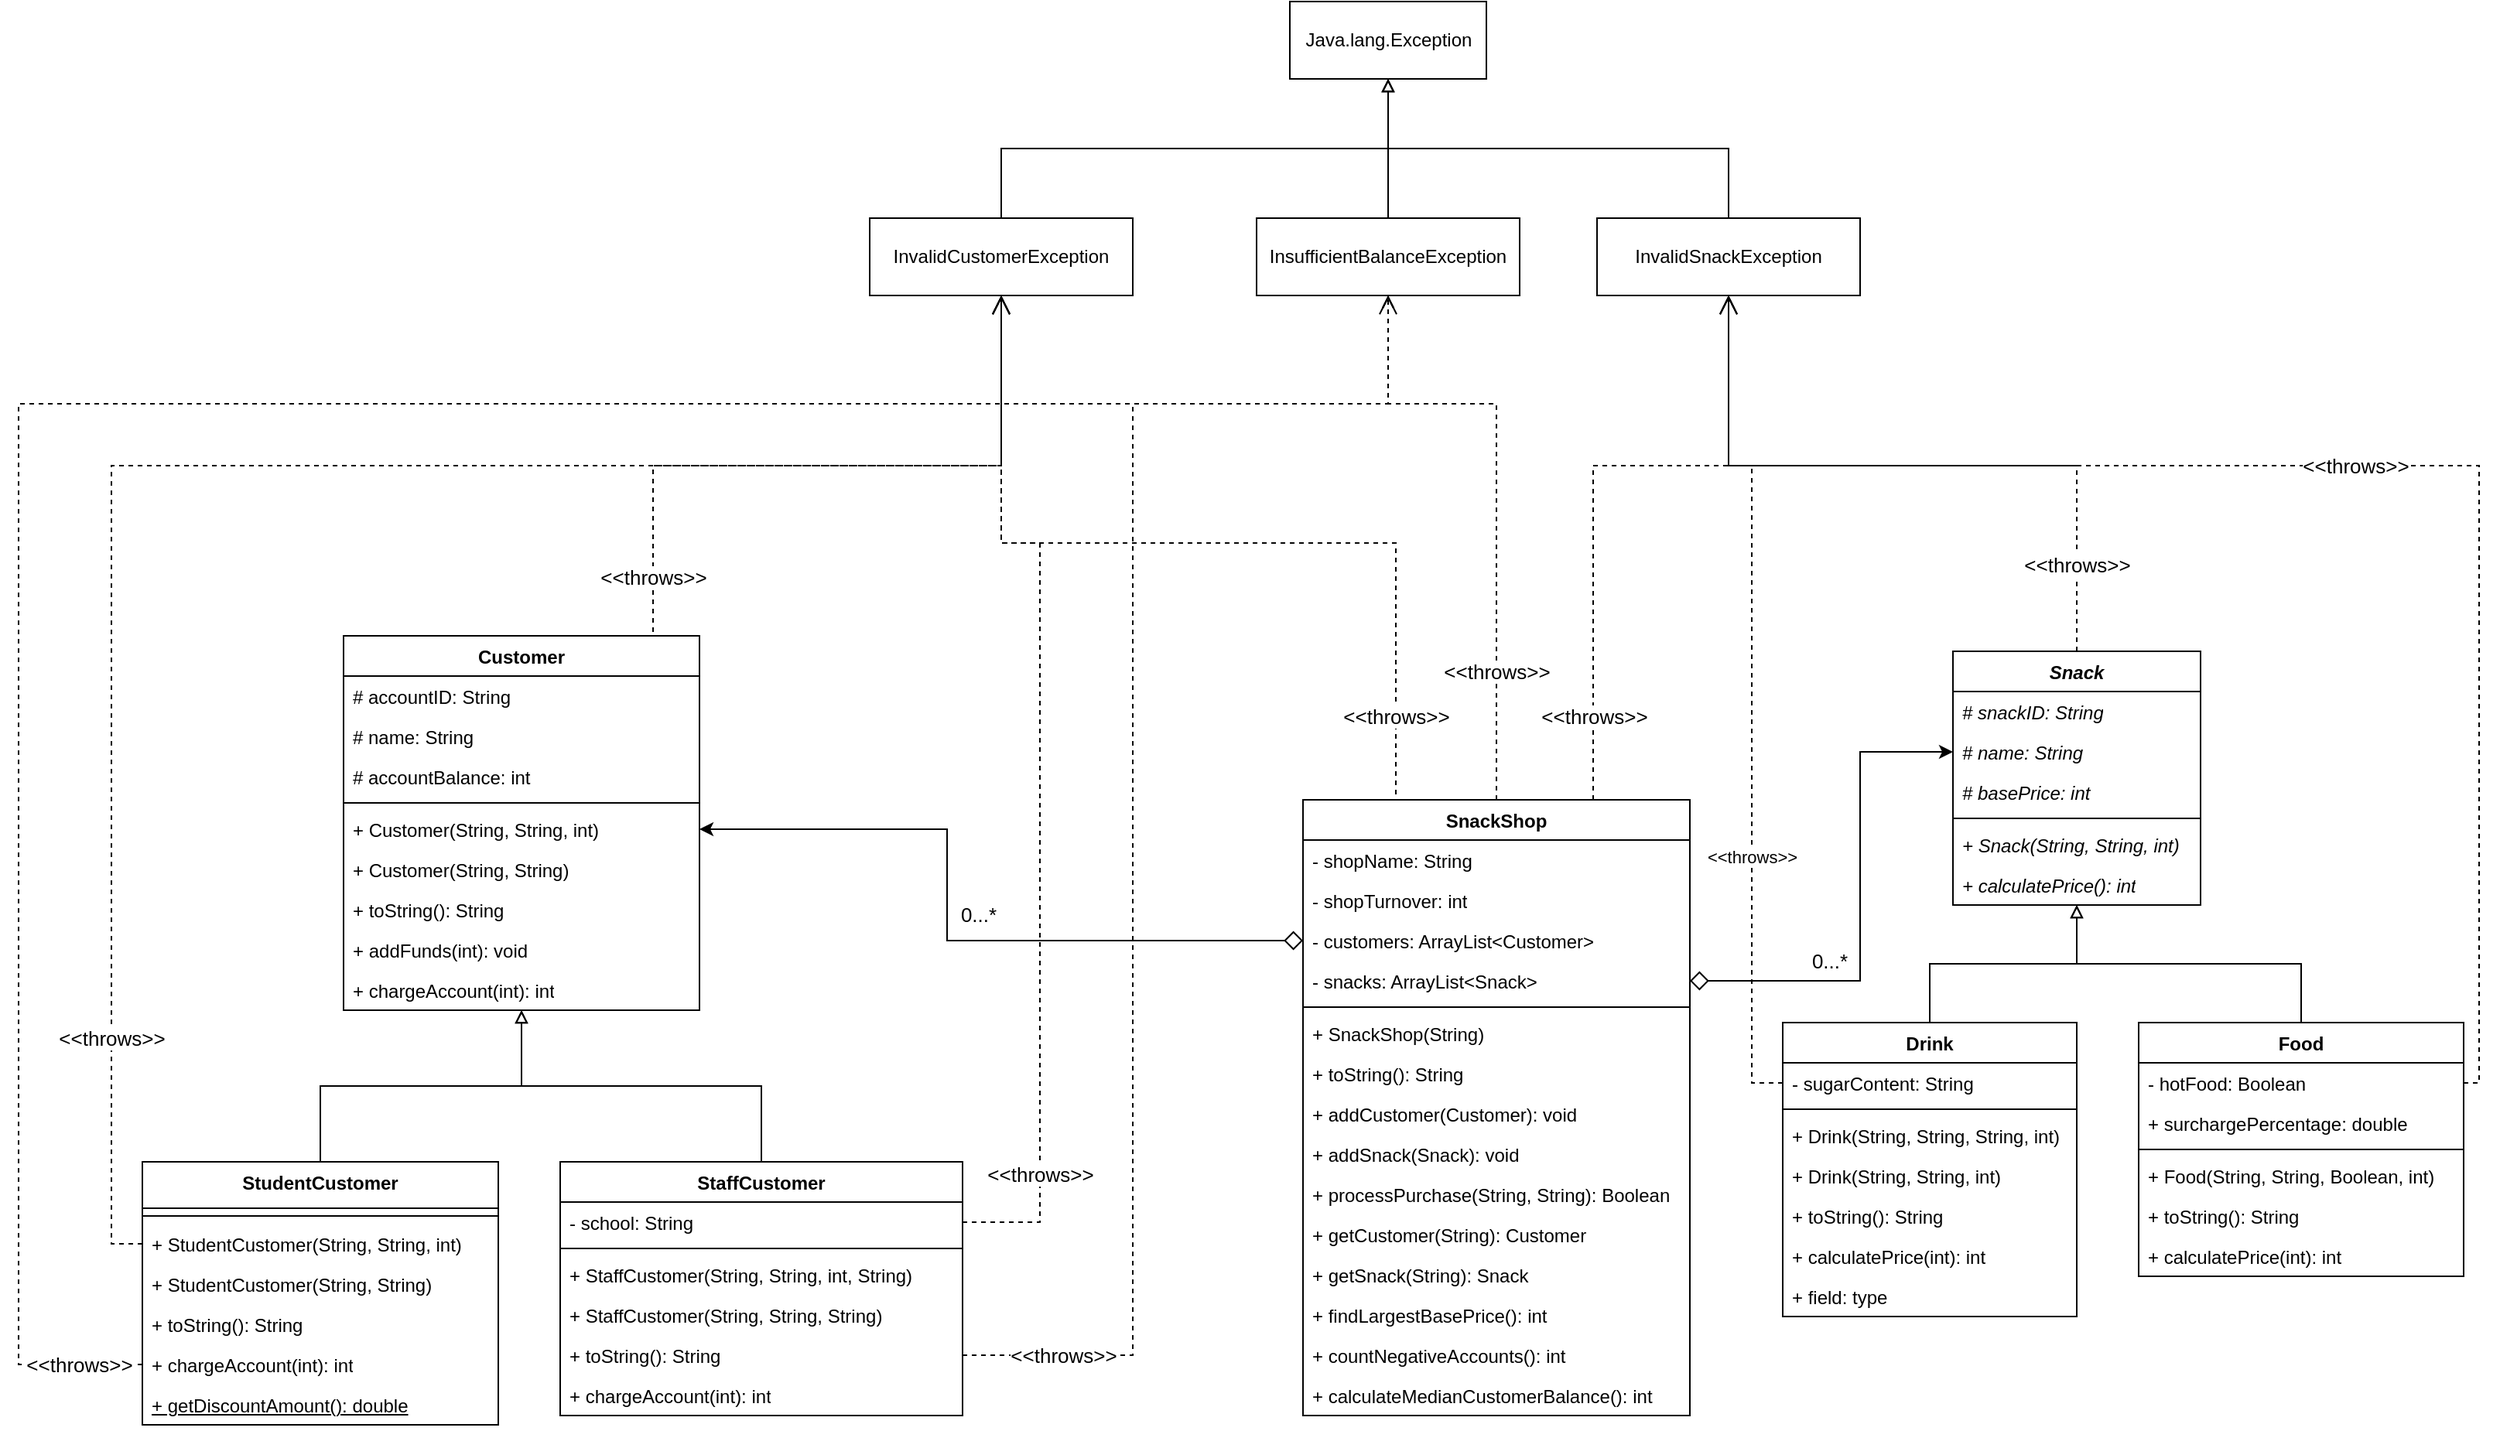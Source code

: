<mxfile version="24.3.1" type="device">
  <diagram name="Page-1" id="tFfbIJjMtwxDdrqEvl7l">
    <mxGraphModel dx="552" dy="1258" grid="1" gridSize="10" guides="1" tooltips="1" connect="1" arrows="1" fold="1" page="1" pageScale="1" pageWidth="827" pageHeight="1169" math="0" shadow="0">
      <root>
        <mxCell id="0" />
        <mxCell id="1" parent="0" />
        <mxCell id="hrOBMZw275Sl7oIyN0qI-202" value="&lt;font style=&quot;font-size: 13px;&quot;&gt;&amp;lt;&amp;lt;throws&amp;gt;&amp;gt;&lt;/font&gt;" style="edgeStyle=orthogonalEdgeStyle;rounded=0;orthogonalLoop=1;jettySize=auto;html=1;exitX=0.25;exitY=0;exitDx=0;exitDy=0;entryX=0.5;entryY=1;entryDx=0;entryDy=0;endArrow=open;endFill=0;endSize=10;dashed=1;" parent="1" source="hrOBMZw275Sl7oIyN0qI-113" target="hrOBMZw275Sl7oIyN0qI-184" edge="1">
          <mxGeometry x="-0.805" relative="1" as="geometry">
            <Array as="points">
              <mxPoint x="2590" y="656" />
              <mxPoint x="2590" y="490" />
              <mxPoint x="2335" y="490" />
            </Array>
            <mxPoint as="offset" />
          </mxGeometry>
        </mxCell>
        <mxCell id="hrOBMZw275Sl7oIyN0qI-210" value="&lt;font style=&quot;font-size: 13px;&quot;&gt;&amp;lt;&amp;lt;throws&amp;gt;&amp;gt;&lt;/font&gt;" style="edgeStyle=orthogonalEdgeStyle;rounded=0;orthogonalLoop=1;jettySize=auto;html=1;exitX=0.5;exitY=0;exitDx=0;exitDy=0;entryX=0.5;entryY=1;entryDx=0;entryDy=0;endArrow=open;endFill=0;dashed=1;" parent="1" source="hrOBMZw275Sl7oIyN0qI-113" target="hrOBMZw275Sl7oIyN0qI-186" edge="1">
          <mxGeometry x="-0.578" relative="1" as="geometry">
            <Array as="points">
              <mxPoint x="2655" y="400" />
              <mxPoint x="2585" y="400" />
            </Array>
            <mxPoint as="offset" />
          </mxGeometry>
        </mxCell>
        <mxCell id="hrOBMZw275Sl7oIyN0qI-211" value="&lt;font style=&quot;font-size: 13px;&quot;&gt;&amp;lt;&amp;lt;throws&amp;gt;&amp;gt;&lt;/font&gt;" style="edgeStyle=orthogonalEdgeStyle;rounded=0;orthogonalLoop=1;jettySize=auto;html=1;exitX=0.75;exitY=0;exitDx=0;exitDy=0;entryX=0.5;entryY=1;entryDx=0;entryDy=0;dashed=1;endArrow=open;endFill=0;" parent="1" source="hrOBMZw275Sl7oIyN0qI-113" target="hrOBMZw275Sl7oIyN0qI-188" edge="1">
          <mxGeometry x="-0.736" relative="1" as="geometry">
            <Array as="points">
              <mxPoint x="2717" y="440" />
              <mxPoint x="2805" y="440" />
            </Array>
            <mxPoint as="offset" />
          </mxGeometry>
        </mxCell>
        <mxCell id="hrOBMZw275Sl7oIyN0qI-113" value="SnackShop" style="swimlane;fontStyle=1;align=center;verticalAlign=top;childLayout=stackLayout;horizontal=1;startSize=26;horizontalStack=0;resizeParent=1;resizeParentMax=0;resizeLast=0;collapsible=1;marginBottom=0;whiteSpace=wrap;html=1;" parent="1" vertex="1">
          <mxGeometry x="2530" y="656" width="250" height="398" as="geometry" />
        </mxCell>
        <mxCell id="hrOBMZw275Sl7oIyN0qI-114" value="- shopName: String" style="text;strokeColor=none;fillColor=none;align=left;verticalAlign=top;spacingLeft=4;spacingRight=4;overflow=hidden;rotatable=0;points=[[0,0.5],[1,0.5]];portConstraint=eastwest;whiteSpace=wrap;html=1;" parent="hrOBMZw275Sl7oIyN0qI-113" vertex="1">
          <mxGeometry y="26" width="250" height="26" as="geometry" />
        </mxCell>
        <mxCell id="hrOBMZw275Sl7oIyN0qI-115" value="- shopTurnover: int" style="text;strokeColor=none;fillColor=none;align=left;verticalAlign=top;spacingLeft=4;spacingRight=4;overflow=hidden;rotatable=0;points=[[0,0.5],[1,0.5]];portConstraint=eastwest;whiteSpace=wrap;html=1;" parent="hrOBMZw275Sl7oIyN0qI-113" vertex="1">
          <mxGeometry y="52" width="250" height="26" as="geometry" />
        </mxCell>
        <mxCell id="hrOBMZw275Sl7oIyN0qI-116" value="- customers: ArrayList&amp;lt;Customer&amp;gt;" style="text;strokeColor=none;fillColor=none;align=left;verticalAlign=top;spacingLeft=4;spacingRight=4;overflow=hidden;rotatable=0;points=[[0,0.5],[1,0.5]];portConstraint=eastwest;whiteSpace=wrap;html=1;" parent="hrOBMZw275Sl7oIyN0qI-113" vertex="1">
          <mxGeometry y="78" width="250" height="26" as="geometry" />
        </mxCell>
        <mxCell id="hrOBMZw275Sl7oIyN0qI-117" value="- snacks: ArrayList&amp;lt;Snack&amp;gt;" style="text;strokeColor=none;fillColor=none;align=left;verticalAlign=top;spacingLeft=4;spacingRight=4;overflow=hidden;rotatable=0;points=[[0,0.5],[1,0.5]];portConstraint=eastwest;whiteSpace=wrap;html=1;" parent="hrOBMZw275Sl7oIyN0qI-113" vertex="1">
          <mxGeometry y="104" width="250" height="26" as="geometry" />
        </mxCell>
        <mxCell id="hrOBMZw275Sl7oIyN0qI-118" value="" style="line;strokeWidth=1;fillColor=none;align=left;verticalAlign=middle;spacingTop=-1;spacingLeft=3;spacingRight=3;rotatable=0;labelPosition=right;points=[];portConstraint=eastwest;strokeColor=inherit;" parent="hrOBMZw275Sl7oIyN0qI-113" vertex="1">
          <mxGeometry y="130" width="250" height="8" as="geometry" />
        </mxCell>
        <mxCell id="hrOBMZw275Sl7oIyN0qI-119" value="+ SnackShop(String)" style="text;strokeColor=none;fillColor=none;align=left;verticalAlign=top;spacingLeft=4;spacingRight=4;overflow=hidden;rotatable=0;points=[[0,0.5],[1,0.5]];portConstraint=eastwest;whiteSpace=wrap;html=1;" parent="hrOBMZw275Sl7oIyN0qI-113" vertex="1">
          <mxGeometry y="138" width="250" height="26" as="geometry" />
        </mxCell>
        <mxCell id="hrOBMZw275Sl7oIyN0qI-120" value="+ toString(): String" style="text;strokeColor=none;fillColor=none;align=left;verticalAlign=top;spacingLeft=4;spacingRight=4;overflow=hidden;rotatable=0;points=[[0,0.5],[1,0.5]];portConstraint=eastwest;whiteSpace=wrap;html=1;" parent="hrOBMZw275Sl7oIyN0qI-113" vertex="1">
          <mxGeometry y="164" width="250" height="26" as="geometry" />
        </mxCell>
        <mxCell id="hrOBMZw275Sl7oIyN0qI-121" value="+ addCustomer(Customer): void" style="text;strokeColor=none;fillColor=none;align=left;verticalAlign=top;spacingLeft=4;spacingRight=4;overflow=hidden;rotatable=0;points=[[0,0.5],[1,0.5]];portConstraint=eastwest;whiteSpace=wrap;html=1;" parent="hrOBMZw275Sl7oIyN0qI-113" vertex="1">
          <mxGeometry y="190" width="250" height="26" as="geometry" />
        </mxCell>
        <mxCell id="hrOBMZw275Sl7oIyN0qI-122" value="+ addSnack(Snack): void" style="text;strokeColor=none;fillColor=none;align=left;verticalAlign=top;spacingLeft=4;spacingRight=4;overflow=hidden;rotatable=0;points=[[0,0.5],[1,0.5]];portConstraint=eastwest;whiteSpace=wrap;html=1;" parent="hrOBMZw275Sl7oIyN0qI-113" vertex="1">
          <mxGeometry y="216" width="250" height="26" as="geometry" />
        </mxCell>
        <mxCell id="hrOBMZw275Sl7oIyN0qI-123" value="+ processPurchase(String, String): Boolean" style="text;strokeColor=none;fillColor=none;align=left;verticalAlign=top;spacingLeft=4;spacingRight=4;overflow=hidden;rotatable=0;points=[[0,0.5],[1,0.5]];portConstraint=eastwest;whiteSpace=wrap;html=1;" parent="hrOBMZw275Sl7oIyN0qI-113" vertex="1">
          <mxGeometry y="242" width="250" height="26" as="geometry" />
        </mxCell>
        <mxCell id="hrOBMZw275Sl7oIyN0qI-124" value="+ getCustomer(String): Customer" style="text;strokeColor=none;fillColor=none;align=left;verticalAlign=top;spacingLeft=4;spacingRight=4;overflow=hidden;rotatable=0;points=[[0,0.5],[1,0.5]];portConstraint=eastwest;whiteSpace=wrap;html=1;" parent="hrOBMZw275Sl7oIyN0qI-113" vertex="1">
          <mxGeometry y="268" width="250" height="26" as="geometry" />
        </mxCell>
        <mxCell id="hrOBMZw275Sl7oIyN0qI-125" value="+ getSnack(String): Snack" style="text;strokeColor=none;fillColor=none;align=left;verticalAlign=top;spacingLeft=4;spacingRight=4;overflow=hidden;rotatable=0;points=[[0,0.5],[1,0.5]];portConstraint=eastwest;whiteSpace=wrap;html=1;" parent="hrOBMZw275Sl7oIyN0qI-113" vertex="1">
          <mxGeometry y="294" width="250" height="26" as="geometry" />
        </mxCell>
        <mxCell id="hrOBMZw275Sl7oIyN0qI-126" value="+ findLargestBasePrice(): int" style="text;strokeColor=none;fillColor=none;align=left;verticalAlign=top;spacingLeft=4;spacingRight=4;overflow=hidden;rotatable=0;points=[[0,0.5],[1,0.5]];portConstraint=eastwest;whiteSpace=wrap;html=1;" parent="hrOBMZw275Sl7oIyN0qI-113" vertex="1">
          <mxGeometry y="320" width="250" height="26" as="geometry" />
        </mxCell>
        <mxCell id="hrOBMZw275Sl7oIyN0qI-127" value="+ countNegativeAccounts(): int" style="text;strokeColor=none;fillColor=none;align=left;verticalAlign=top;spacingLeft=4;spacingRight=4;overflow=hidden;rotatable=0;points=[[0,0.5],[1,0.5]];portConstraint=eastwest;whiteSpace=wrap;html=1;" parent="hrOBMZw275Sl7oIyN0qI-113" vertex="1">
          <mxGeometry y="346" width="250" height="26" as="geometry" />
        </mxCell>
        <mxCell id="hrOBMZw275Sl7oIyN0qI-128" value="+&amp;nbsp;calculateMedianCustomerBalance(): int" style="text;strokeColor=none;fillColor=none;align=left;verticalAlign=top;spacingLeft=4;spacingRight=4;overflow=hidden;rotatable=0;points=[[0,0.5],[1,0.5]];portConstraint=eastwest;whiteSpace=wrap;html=1;" parent="hrOBMZw275Sl7oIyN0qI-113" vertex="1">
          <mxGeometry y="372" width="250" height="26" as="geometry" />
        </mxCell>
        <mxCell id="hrOBMZw275Sl7oIyN0qI-129" style="edgeStyle=orthogonalEdgeStyle;rounded=0;orthogonalLoop=1;jettySize=auto;html=1;exitX=0.5;exitY=0;exitDx=0;exitDy=0;endArrow=block;endFill=0;" parent="1" source="hrOBMZw275Sl7oIyN0qI-131" target="hrOBMZw275Sl7oIyN0qI-172" edge="1">
          <mxGeometry relative="1" as="geometry" />
        </mxCell>
        <mxCell id="hrOBMZw275Sl7oIyN0qI-131" value="StudentCustomer" style="swimlane;fontStyle=1;align=center;verticalAlign=top;childLayout=stackLayout;horizontal=1;startSize=30;horizontalStack=0;resizeParent=1;resizeParentMax=0;resizeLast=0;collapsible=1;marginBottom=0;whiteSpace=wrap;html=1;" parent="1" vertex="1">
          <mxGeometry x="1780" y="890" width="230" height="170" as="geometry" />
        </mxCell>
        <mxCell id="hrOBMZw275Sl7oIyN0qI-132" value="" style="line;strokeWidth=1;fillColor=none;align=left;verticalAlign=middle;spacingTop=-1;spacingLeft=3;spacingRight=3;rotatable=0;labelPosition=right;points=[];portConstraint=eastwest;strokeColor=inherit;" parent="hrOBMZw275Sl7oIyN0qI-131" vertex="1">
          <mxGeometry y="30" width="230" height="10" as="geometry" />
        </mxCell>
        <mxCell id="hrOBMZw275Sl7oIyN0qI-133" value="+ StudentCustomer(String, String, int)" style="text;strokeColor=none;fillColor=none;align=left;verticalAlign=top;spacingLeft=4;spacingRight=4;overflow=hidden;rotatable=0;points=[[0,0.5],[1,0.5]];portConstraint=eastwest;whiteSpace=wrap;html=1;" parent="hrOBMZw275Sl7oIyN0qI-131" vertex="1">
          <mxGeometry y="40" width="230" height="26" as="geometry" />
        </mxCell>
        <mxCell id="hrOBMZw275Sl7oIyN0qI-134" value="+ StudentCustomer(String, String)" style="text;strokeColor=none;fillColor=none;align=left;verticalAlign=top;spacingLeft=4;spacingRight=4;overflow=hidden;rotatable=0;points=[[0,0.5],[1,0.5]];portConstraint=eastwest;whiteSpace=wrap;html=1;" parent="hrOBMZw275Sl7oIyN0qI-131" vertex="1">
          <mxGeometry y="66" width="230" height="26" as="geometry" />
        </mxCell>
        <mxCell id="hrOBMZw275Sl7oIyN0qI-135" value="+ toString(): String" style="text;strokeColor=none;fillColor=none;align=left;verticalAlign=top;spacingLeft=4;spacingRight=4;overflow=hidden;rotatable=0;points=[[0,0.5],[1,0.5]];portConstraint=eastwest;whiteSpace=wrap;html=1;" parent="hrOBMZw275Sl7oIyN0qI-131" vertex="1">
          <mxGeometry y="92" width="230" height="26" as="geometry" />
        </mxCell>
        <mxCell id="hrOBMZw275Sl7oIyN0qI-136" value="+ chargeAccount(int): int" style="text;strokeColor=none;fillColor=none;align=left;verticalAlign=top;spacingLeft=4;spacingRight=4;overflow=hidden;rotatable=0;points=[[0,0.5],[1,0.5]];portConstraint=eastwest;whiteSpace=wrap;html=1;" parent="hrOBMZw275Sl7oIyN0qI-131" vertex="1">
          <mxGeometry y="118" width="230" height="26" as="geometry" />
        </mxCell>
        <mxCell id="hrOBMZw275Sl7oIyN0qI-137" value="&lt;u&gt;+ getDiscountAmount(): double&lt;/u&gt;" style="text;strokeColor=none;fillColor=none;align=left;verticalAlign=top;spacingLeft=4;spacingRight=4;overflow=hidden;rotatable=0;points=[[0,0.5],[1,0.5]];portConstraint=eastwest;whiteSpace=wrap;html=1;" parent="hrOBMZw275Sl7oIyN0qI-131" vertex="1">
          <mxGeometry y="144" width="230" height="26" as="geometry" />
        </mxCell>
        <mxCell id="hrOBMZw275Sl7oIyN0qI-138" style="edgeStyle=orthogonalEdgeStyle;rounded=0;orthogonalLoop=1;jettySize=auto;html=1;exitX=0.5;exitY=0;exitDx=0;exitDy=0;endArrow=block;endFill=0;startSize=6;" parent="1" source="hrOBMZw275Sl7oIyN0qI-140" target="hrOBMZw275Sl7oIyN0qI-172" edge="1">
          <mxGeometry relative="1" as="geometry" />
        </mxCell>
        <mxCell id="hrOBMZw275Sl7oIyN0qI-140" value="StaffCustomer" style="swimlane;fontStyle=1;align=center;verticalAlign=top;childLayout=stackLayout;horizontal=1;startSize=26;horizontalStack=0;resizeParent=1;resizeParentMax=0;resizeLast=0;collapsible=1;marginBottom=0;whiteSpace=wrap;html=1;" parent="1" vertex="1">
          <mxGeometry x="2050" y="890" width="260" height="164" as="geometry" />
        </mxCell>
        <mxCell id="hrOBMZw275Sl7oIyN0qI-141" value="- school: String" style="text;strokeColor=none;fillColor=none;align=left;verticalAlign=top;spacingLeft=4;spacingRight=4;overflow=hidden;rotatable=0;points=[[0,0.5],[1,0.5]];portConstraint=eastwest;whiteSpace=wrap;html=1;" parent="hrOBMZw275Sl7oIyN0qI-140" vertex="1">
          <mxGeometry y="26" width="260" height="26" as="geometry" />
        </mxCell>
        <mxCell id="hrOBMZw275Sl7oIyN0qI-142" value="" style="line;strokeWidth=1;fillColor=none;align=left;verticalAlign=middle;spacingTop=-1;spacingLeft=3;spacingRight=3;rotatable=0;labelPosition=right;points=[];portConstraint=eastwest;strokeColor=inherit;" parent="hrOBMZw275Sl7oIyN0qI-140" vertex="1">
          <mxGeometry y="52" width="260" height="8" as="geometry" />
        </mxCell>
        <mxCell id="hrOBMZw275Sl7oIyN0qI-143" value="+ StaffCustomer(String, String, int, String)" style="text;strokeColor=none;fillColor=none;align=left;verticalAlign=top;spacingLeft=4;spacingRight=4;overflow=hidden;rotatable=0;points=[[0,0.5],[1,0.5]];portConstraint=eastwest;whiteSpace=wrap;html=1;" parent="hrOBMZw275Sl7oIyN0qI-140" vertex="1">
          <mxGeometry y="60" width="260" height="26" as="geometry" />
        </mxCell>
        <mxCell id="hrOBMZw275Sl7oIyN0qI-144" value="+ StaffCustomer(String, String, String)" style="text;strokeColor=none;fillColor=none;align=left;verticalAlign=top;spacingLeft=4;spacingRight=4;overflow=hidden;rotatable=0;points=[[0,0.5],[1,0.5]];portConstraint=eastwest;whiteSpace=wrap;html=1;" parent="hrOBMZw275Sl7oIyN0qI-140" vertex="1">
          <mxGeometry y="86" width="260" height="26" as="geometry" />
        </mxCell>
        <mxCell id="hrOBMZw275Sl7oIyN0qI-145" value="+ toString(): String" style="text;strokeColor=none;fillColor=none;align=left;verticalAlign=top;spacingLeft=4;spacingRight=4;overflow=hidden;rotatable=0;points=[[0,0.5],[1,0.5]];portConstraint=eastwest;whiteSpace=wrap;html=1;" parent="hrOBMZw275Sl7oIyN0qI-140" vertex="1">
          <mxGeometry y="112" width="260" height="26" as="geometry" />
        </mxCell>
        <mxCell id="hrOBMZw275Sl7oIyN0qI-146" value="+ chargeAccount(int): int" style="text;strokeColor=none;fillColor=none;align=left;verticalAlign=top;spacingLeft=4;spacingRight=4;overflow=hidden;rotatable=0;points=[[0,0.5],[1,0.5]];portConstraint=eastwest;whiteSpace=wrap;html=1;" parent="hrOBMZw275Sl7oIyN0qI-140" vertex="1">
          <mxGeometry y="138" width="260" height="26" as="geometry" />
        </mxCell>
        <mxCell id="hrOBMZw275Sl7oIyN0qI-147" style="edgeStyle=orthogonalEdgeStyle;rounded=0;orthogonalLoop=1;jettySize=auto;html=1;exitX=0.5;exitY=0;exitDx=0;exitDy=0;endArrow=block;endFill=0;" parent="1" source="hrOBMZw275Sl7oIyN0qI-148" target="hrOBMZw275Sl7oIyN0qI-155" edge="1">
          <mxGeometry relative="1" as="geometry" />
        </mxCell>
        <mxCell id="hrOBMZw275Sl7oIyN0qI-148" value="Food" style="swimlane;fontStyle=1;align=center;verticalAlign=top;childLayout=stackLayout;horizontal=1;startSize=26;horizontalStack=0;resizeParent=1;resizeParentMax=0;resizeLast=0;collapsible=1;marginBottom=0;whiteSpace=wrap;html=1;" parent="1" vertex="1">
          <mxGeometry x="3070" y="800" width="210" height="164" as="geometry" />
        </mxCell>
        <mxCell id="hrOBMZw275Sl7oIyN0qI-149" value="- hotFood: Boolean" style="text;strokeColor=none;fillColor=none;align=left;verticalAlign=top;spacingLeft=4;spacingRight=4;overflow=hidden;rotatable=0;points=[[0,0.5],[1,0.5]];portConstraint=eastwest;whiteSpace=wrap;html=1;" parent="hrOBMZw275Sl7oIyN0qI-148" vertex="1">
          <mxGeometry y="26" width="210" height="26" as="geometry" />
        </mxCell>
        <mxCell id="hrOBMZw275Sl7oIyN0qI-150" value="+ surchargePercentage: double" style="text;strokeColor=none;fillColor=none;align=left;verticalAlign=top;spacingLeft=4;spacingRight=4;overflow=hidden;rotatable=0;points=[[0,0.5],[1,0.5]];portConstraint=eastwest;whiteSpace=wrap;html=1;" parent="hrOBMZw275Sl7oIyN0qI-148" vertex="1">
          <mxGeometry y="52" width="210" height="26" as="geometry" />
        </mxCell>
        <mxCell id="hrOBMZw275Sl7oIyN0qI-151" value="" style="line;strokeWidth=1;fillColor=none;align=left;verticalAlign=middle;spacingTop=-1;spacingLeft=3;spacingRight=3;rotatable=0;labelPosition=right;points=[];portConstraint=eastwest;strokeColor=inherit;" parent="hrOBMZw275Sl7oIyN0qI-148" vertex="1">
          <mxGeometry y="78" width="210" height="8" as="geometry" />
        </mxCell>
        <mxCell id="hrOBMZw275Sl7oIyN0qI-152" value="+ Food(String, String, Boolean, int)" style="text;strokeColor=none;fillColor=none;align=left;verticalAlign=top;spacingLeft=4;spacingRight=4;overflow=hidden;rotatable=0;points=[[0,0.5],[1,0.5]];portConstraint=eastwest;whiteSpace=wrap;html=1;" parent="hrOBMZw275Sl7oIyN0qI-148" vertex="1">
          <mxGeometry y="86" width="210" height="26" as="geometry" />
        </mxCell>
        <mxCell id="hrOBMZw275Sl7oIyN0qI-153" value="+ toString(): String" style="text;strokeColor=none;fillColor=none;align=left;verticalAlign=top;spacingLeft=4;spacingRight=4;overflow=hidden;rotatable=0;points=[[0,0.5],[1,0.5]];portConstraint=eastwest;whiteSpace=wrap;html=1;" parent="hrOBMZw275Sl7oIyN0qI-148" vertex="1">
          <mxGeometry y="112" width="210" height="26" as="geometry" />
        </mxCell>
        <mxCell id="hrOBMZw275Sl7oIyN0qI-154" value="+ calculatePrice(int): int" style="text;strokeColor=none;fillColor=none;align=left;verticalAlign=top;spacingLeft=4;spacingRight=4;overflow=hidden;rotatable=0;points=[[0,0.5],[1,0.5]];portConstraint=eastwest;whiteSpace=wrap;html=1;" parent="hrOBMZw275Sl7oIyN0qI-148" vertex="1">
          <mxGeometry y="138" width="210" height="26" as="geometry" />
        </mxCell>
        <mxCell id="hrOBMZw275Sl7oIyN0qI-206" value="&lt;font style=&quot;font-size: 13px;&quot;&gt;&amp;lt;&amp;lt;throws&amp;gt;&amp;gt;&lt;/font&gt;" style="edgeStyle=orthogonalEdgeStyle;rounded=0;orthogonalLoop=1;jettySize=auto;html=1;exitX=0.5;exitY=0;exitDx=0;exitDy=0;entryX=0.5;entryY=1;entryDx=0;entryDy=0;dashed=1;endArrow=open;endFill=0;endSize=10;" parent="1" source="hrOBMZw275Sl7oIyN0qI-155" target="hrOBMZw275Sl7oIyN0qI-188" edge="1">
          <mxGeometry x="-0.752" relative="1" as="geometry">
            <Array as="points">
              <mxPoint x="3030" y="440" />
              <mxPoint x="2805" y="440" />
            </Array>
            <mxPoint as="offset" />
          </mxGeometry>
        </mxCell>
        <mxCell id="hrOBMZw275Sl7oIyN0qI-155" value="Snack" style="swimlane;fontStyle=3;align=center;verticalAlign=top;childLayout=stackLayout;horizontal=1;startSize=26;horizontalStack=0;resizeParent=1;resizeParentMax=0;resizeLast=0;collapsible=1;marginBottom=0;whiteSpace=wrap;html=1;" parent="1" vertex="1">
          <mxGeometry x="2950" y="560" width="160" height="164" as="geometry" />
        </mxCell>
        <mxCell id="hrOBMZw275Sl7oIyN0qI-156" value="# snackID: String" style="text;strokeColor=none;fillColor=none;align=left;verticalAlign=top;spacingLeft=4;spacingRight=4;overflow=hidden;rotatable=0;points=[[0,0.5],[1,0.5]];portConstraint=eastwest;whiteSpace=wrap;html=1;fontStyle=2" parent="hrOBMZw275Sl7oIyN0qI-155" vertex="1">
          <mxGeometry y="26" width="160" height="26" as="geometry" />
        </mxCell>
        <mxCell id="hrOBMZw275Sl7oIyN0qI-157" value="# name: String" style="text;strokeColor=none;fillColor=none;align=left;verticalAlign=top;spacingLeft=4;spacingRight=4;overflow=hidden;rotatable=0;points=[[0,0.5],[1,0.5]];portConstraint=eastwest;whiteSpace=wrap;html=1;fontStyle=2" parent="hrOBMZw275Sl7oIyN0qI-155" vertex="1">
          <mxGeometry y="52" width="160" height="26" as="geometry" />
        </mxCell>
        <mxCell id="hrOBMZw275Sl7oIyN0qI-158" value="# basePrice: int" style="text;strokeColor=none;fillColor=none;align=left;verticalAlign=top;spacingLeft=4;spacingRight=4;overflow=hidden;rotatable=0;points=[[0,0.5],[1,0.5]];portConstraint=eastwest;whiteSpace=wrap;html=1;fontStyle=2" parent="hrOBMZw275Sl7oIyN0qI-155" vertex="1">
          <mxGeometry y="78" width="160" height="26" as="geometry" />
        </mxCell>
        <mxCell id="hrOBMZw275Sl7oIyN0qI-159" value="" style="line;strokeWidth=1;fillColor=none;align=left;verticalAlign=middle;spacingTop=-1;spacingLeft=3;spacingRight=3;rotatable=0;labelPosition=right;points=[];portConstraint=eastwest;strokeColor=inherit;" parent="hrOBMZw275Sl7oIyN0qI-155" vertex="1">
          <mxGeometry y="104" width="160" height="8" as="geometry" />
        </mxCell>
        <mxCell id="hrOBMZw275Sl7oIyN0qI-160" value="+ Snack(String, String, int)" style="text;strokeColor=none;fillColor=none;align=left;verticalAlign=top;spacingLeft=4;spacingRight=4;overflow=hidden;rotatable=0;points=[[0,0.5],[1,0.5]];portConstraint=eastwest;whiteSpace=wrap;html=1;fontStyle=2" parent="hrOBMZw275Sl7oIyN0qI-155" vertex="1">
          <mxGeometry y="112" width="160" height="26" as="geometry" />
        </mxCell>
        <mxCell id="hrOBMZw275Sl7oIyN0qI-161" value="+ calculatePrice(): int" style="text;strokeColor=none;fillColor=none;align=left;verticalAlign=top;spacingLeft=4;spacingRight=4;overflow=hidden;rotatable=0;points=[[0,0.5],[1,0.5]];portConstraint=eastwest;whiteSpace=wrap;html=1;fontStyle=2" parent="hrOBMZw275Sl7oIyN0qI-155" vertex="1">
          <mxGeometry y="138" width="160" height="26" as="geometry" />
        </mxCell>
        <mxCell id="hrOBMZw275Sl7oIyN0qI-162" style="edgeStyle=orthogonalEdgeStyle;rounded=0;orthogonalLoop=1;jettySize=auto;html=1;exitX=0.5;exitY=0;exitDx=0;exitDy=0;endArrow=block;endFill=0;" parent="1" source="hrOBMZw275Sl7oIyN0qI-163" target="hrOBMZw275Sl7oIyN0qI-155" edge="1">
          <mxGeometry relative="1" as="geometry" />
        </mxCell>
        <mxCell id="hrOBMZw275Sl7oIyN0qI-163" value="Drink" style="swimlane;fontStyle=1;align=center;verticalAlign=top;childLayout=stackLayout;horizontal=1;startSize=26;horizontalStack=0;resizeParent=1;resizeParentMax=0;resizeLast=0;collapsible=1;marginBottom=0;whiteSpace=wrap;html=1;" parent="1" vertex="1">
          <mxGeometry x="2840" y="800" width="190" height="190" as="geometry" />
        </mxCell>
        <mxCell id="hrOBMZw275Sl7oIyN0qI-164" value="- sugarContent: String" style="text;strokeColor=none;fillColor=none;align=left;verticalAlign=top;spacingLeft=4;spacingRight=4;overflow=hidden;rotatable=0;points=[[0,0.5],[1,0.5]];portConstraint=eastwest;whiteSpace=wrap;html=1;" parent="hrOBMZw275Sl7oIyN0qI-163" vertex="1">
          <mxGeometry y="26" width="190" height="26" as="geometry" />
        </mxCell>
        <mxCell id="hrOBMZw275Sl7oIyN0qI-165" value="" style="line;strokeWidth=1;fillColor=none;align=left;verticalAlign=middle;spacingTop=-1;spacingLeft=3;spacingRight=3;rotatable=0;labelPosition=right;points=[];portConstraint=eastwest;strokeColor=inherit;" parent="hrOBMZw275Sl7oIyN0qI-163" vertex="1">
          <mxGeometry y="52" width="190" height="8" as="geometry" />
        </mxCell>
        <mxCell id="hrOBMZw275Sl7oIyN0qI-166" value="+ Drink(String, String, String, int)" style="text;strokeColor=none;fillColor=none;align=left;verticalAlign=top;spacingLeft=4;spacingRight=4;overflow=hidden;rotatable=0;points=[[0,0.5],[1,0.5]];portConstraint=eastwest;whiteSpace=wrap;html=1;" parent="hrOBMZw275Sl7oIyN0qI-163" vertex="1">
          <mxGeometry y="60" width="190" height="26" as="geometry" />
        </mxCell>
        <mxCell id="hrOBMZw275Sl7oIyN0qI-167" value="+ Drink(String, String, int)" style="text;strokeColor=none;fillColor=none;align=left;verticalAlign=top;spacingLeft=4;spacingRight=4;overflow=hidden;rotatable=0;points=[[0,0.5],[1,0.5]];portConstraint=eastwest;whiteSpace=wrap;html=1;" parent="hrOBMZw275Sl7oIyN0qI-163" vertex="1">
          <mxGeometry y="86" width="190" height="26" as="geometry" />
        </mxCell>
        <mxCell id="hrOBMZw275Sl7oIyN0qI-168" value="+ toString(): String" style="text;strokeColor=none;fillColor=none;align=left;verticalAlign=top;spacingLeft=4;spacingRight=4;overflow=hidden;rotatable=0;points=[[0,0.5],[1,0.5]];portConstraint=eastwest;whiteSpace=wrap;html=1;" parent="hrOBMZw275Sl7oIyN0qI-163" vertex="1">
          <mxGeometry y="112" width="190" height="26" as="geometry" />
        </mxCell>
        <mxCell id="hrOBMZw275Sl7oIyN0qI-169" value="+ calculatePrice(int): int" style="text;strokeColor=none;fillColor=none;align=left;verticalAlign=top;spacingLeft=4;spacingRight=4;overflow=hidden;rotatable=0;points=[[0,0.5],[1,0.5]];portConstraint=eastwest;whiteSpace=wrap;html=1;" parent="hrOBMZw275Sl7oIyN0qI-163" vertex="1">
          <mxGeometry y="138" width="190" height="26" as="geometry" />
        </mxCell>
        <mxCell id="hrOBMZw275Sl7oIyN0qI-170" value="+ field: type" style="text;strokeColor=none;fillColor=none;align=left;verticalAlign=top;spacingLeft=4;spacingRight=4;overflow=hidden;rotatable=0;points=[[0,0.5],[1,0.5]];portConstraint=eastwest;whiteSpace=wrap;html=1;" parent="hrOBMZw275Sl7oIyN0qI-163" vertex="1">
          <mxGeometry y="164" width="190" height="26" as="geometry" />
        </mxCell>
        <mxCell id="hrOBMZw275Sl7oIyN0qI-199" value="&lt;font style=&quot;font-size: 13px;&quot;&gt;&amp;lt;&amp;lt;throws&amp;gt;&amp;gt;&lt;/font&gt;" style="edgeStyle=orthogonalEdgeStyle;rounded=0;orthogonalLoop=1;jettySize=auto;html=1;exitX=0.75;exitY=0;exitDx=0;exitDy=0;entryX=0.5;entryY=1;entryDx=0;entryDy=0;dashed=1;endArrow=open;endFill=0;endSize=10;" parent="1" source="hrOBMZw275Sl7oIyN0qI-172" target="hrOBMZw275Sl7oIyN0qI-184" edge="1">
          <mxGeometry x="-0.721" relative="1" as="geometry">
            <Array as="points">
              <mxPoint x="2110" y="550" />
              <mxPoint x="2110" y="440" />
              <mxPoint x="2335" y="440" />
            </Array>
            <mxPoint as="offset" />
          </mxGeometry>
        </mxCell>
        <mxCell id="hrOBMZw275Sl7oIyN0qI-172" value="Customer" style="swimlane;fontStyle=1;align=center;verticalAlign=top;childLayout=stackLayout;horizontal=1;startSize=26;horizontalStack=0;resizeParent=1;resizeParentMax=0;resizeLast=0;collapsible=1;marginBottom=0;whiteSpace=wrap;html=1;" parent="1" vertex="1">
          <mxGeometry x="1910" y="550" width="230" height="242" as="geometry" />
        </mxCell>
        <mxCell id="hrOBMZw275Sl7oIyN0qI-173" value="# accountID: String" style="text;strokeColor=none;fillColor=none;align=left;verticalAlign=top;spacingLeft=4;spacingRight=4;overflow=hidden;rotatable=0;points=[[0,0.5],[1,0.5]];portConstraint=eastwest;whiteSpace=wrap;html=1;" parent="hrOBMZw275Sl7oIyN0qI-172" vertex="1">
          <mxGeometry y="26" width="230" height="26" as="geometry" />
        </mxCell>
        <mxCell id="hrOBMZw275Sl7oIyN0qI-174" value="# name: String" style="text;strokeColor=none;fillColor=none;align=left;verticalAlign=top;spacingLeft=4;spacingRight=4;overflow=hidden;rotatable=0;points=[[0,0.5],[1,0.5]];portConstraint=eastwest;whiteSpace=wrap;html=1;" parent="hrOBMZw275Sl7oIyN0qI-172" vertex="1">
          <mxGeometry y="52" width="230" height="26" as="geometry" />
        </mxCell>
        <mxCell id="hrOBMZw275Sl7oIyN0qI-175" value="# accountBalance: int" style="text;strokeColor=none;fillColor=none;align=left;verticalAlign=top;spacingLeft=4;spacingRight=4;overflow=hidden;rotatable=0;points=[[0,0.5],[1,0.5]];portConstraint=eastwest;whiteSpace=wrap;html=1;" parent="hrOBMZw275Sl7oIyN0qI-172" vertex="1">
          <mxGeometry y="78" width="230" height="26" as="geometry" />
        </mxCell>
        <mxCell id="hrOBMZw275Sl7oIyN0qI-176" value="" style="line;strokeWidth=1;fillColor=none;align=left;verticalAlign=middle;spacingTop=-1;spacingLeft=3;spacingRight=3;rotatable=0;labelPosition=right;points=[];portConstraint=eastwest;strokeColor=inherit;" parent="hrOBMZw275Sl7oIyN0qI-172" vertex="1">
          <mxGeometry y="104" width="230" height="8" as="geometry" />
        </mxCell>
        <mxCell id="hrOBMZw275Sl7oIyN0qI-177" value="+ Customer(String, String, int)" style="text;strokeColor=none;fillColor=none;align=left;verticalAlign=top;spacingLeft=4;spacingRight=4;overflow=hidden;rotatable=0;points=[[0,0.5],[1,0.5]];portConstraint=eastwest;whiteSpace=wrap;html=1;" parent="hrOBMZw275Sl7oIyN0qI-172" vertex="1">
          <mxGeometry y="112" width="230" height="26" as="geometry" />
        </mxCell>
        <mxCell id="hrOBMZw275Sl7oIyN0qI-178" value="+ Customer(String, String)" style="text;strokeColor=none;fillColor=none;align=left;verticalAlign=top;spacingLeft=4;spacingRight=4;overflow=hidden;rotatable=0;points=[[0,0.5],[1,0.5]];portConstraint=eastwest;whiteSpace=wrap;html=1;" parent="hrOBMZw275Sl7oIyN0qI-172" vertex="1">
          <mxGeometry y="138" width="230" height="26" as="geometry" />
        </mxCell>
        <mxCell id="hrOBMZw275Sl7oIyN0qI-179" value="+ toString(): String" style="text;strokeColor=none;fillColor=none;align=left;verticalAlign=top;spacingLeft=4;spacingRight=4;overflow=hidden;rotatable=0;points=[[0,0.5],[1,0.5]];portConstraint=eastwest;whiteSpace=wrap;html=1;" parent="hrOBMZw275Sl7oIyN0qI-172" vertex="1">
          <mxGeometry y="164" width="230" height="26" as="geometry" />
        </mxCell>
        <mxCell id="hrOBMZw275Sl7oIyN0qI-180" value="+ addFunds(int): void" style="text;strokeColor=none;fillColor=none;align=left;verticalAlign=top;spacingLeft=4;spacingRight=4;overflow=hidden;rotatable=0;points=[[0,0.5],[1,0.5]];portConstraint=eastwest;whiteSpace=wrap;html=1;" parent="hrOBMZw275Sl7oIyN0qI-172" vertex="1">
          <mxGeometry y="190" width="230" height="26" as="geometry" />
        </mxCell>
        <mxCell id="hrOBMZw275Sl7oIyN0qI-181" value="+ chargeAccount(int): int" style="text;strokeColor=none;fillColor=none;align=left;verticalAlign=top;spacingLeft=4;spacingRight=4;overflow=hidden;rotatable=0;points=[[0,0.5],[1,0.5]];portConstraint=eastwest;whiteSpace=wrap;html=1;" parent="hrOBMZw275Sl7oIyN0qI-172" vertex="1">
          <mxGeometry y="216" width="230" height="26" as="geometry" />
        </mxCell>
        <mxCell id="hrOBMZw275Sl7oIyN0qI-182" value="Java.lang.Exception" style="html=1;whiteSpace=wrap;" parent="1" vertex="1">
          <mxGeometry x="2521.5" y="140" width="127" height="50" as="geometry" />
        </mxCell>
        <mxCell id="hrOBMZw275Sl7oIyN0qI-183" style="edgeStyle=orthogonalEdgeStyle;rounded=0;orthogonalLoop=1;jettySize=auto;html=1;exitX=0.5;exitY=0;exitDx=0;exitDy=0;entryX=0.5;entryY=1;entryDx=0;entryDy=0;endArrow=block;endFill=0;" parent="1" source="hrOBMZw275Sl7oIyN0qI-184" target="hrOBMZw275Sl7oIyN0qI-182" edge="1">
          <mxGeometry relative="1" as="geometry" />
        </mxCell>
        <mxCell id="hrOBMZw275Sl7oIyN0qI-184" value="InvalidCustomerException" style="html=1;whiteSpace=wrap;" parent="1" vertex="1">
          <mxGeometry x="2250" y="280" width="170" height="50" as="geometry" />
        </mxCell>
        <mxCell id="hrOBMZw275Sl7oIyN0qI-185" style="edgeStyle=orthogonalEdgeStyle;rounded=0;orthogonalLoop=1;jettySize=auto;html=1;exitX=0.5;exitY=0;exitDx=0;exitDy=0;entryX=0.5;entryY=1;entryDx=0;entryDy=0;endArrow=block;endFill=0;" parent="1" source="hrOBMZw275Sl7oIyN0qI-186" target="hrOBMZw275Sl7oIyN0qI-182" edge="1">
          <mxGeometry relative="1" as="geometry" />
        </mxCell>
        <mxCell id="hrOBMZw275Sl7oIyN0qI-186" value="InsufficientBalanceException" style="html=1;whiteSpace=wrap;" parent="1" vertex="1">
          <mxGeometry x="2500" y="280" width="170" height="50" as="geometry" />
        </mxCell>
        <mxCell id="hrOBMZw275Sl7oIyN0qI-187" style="edgeStyle=orthogonalEdgeStyle;rounded=0;orthogonalLoop=1;jettySize=auto;html=1;exitX=0.5;exitY=0;exitDx=0;exitDy=0;endArrow=block;endFill=0;entryX=0.5;entryY=1;entryDx=0;entryDy=0;" parent="1" source="hrOBMZw275Sl7oIyN0qI-188" target="hrOBMZw275Sl7oIyN0qI-182" edge="1">
          <mxGeometry relative="1" as="geometry">
            <mxPoint x="2500" y="165" as="targetPoint" />
          </mxGeometry>
        </mxCell>
        <mxCell id="hrOBMZw275Sl7oIyN0qI-188" value="InvalidSnackException" style="html=1;whiteSpace=wrap;" parent="1" vertex="1">
          <mxGeometry x="2720" y="280" width="170" height="50" as="geometry" />
        </mxCell>
        <mxCell id="hrOBMZw275Sl7oIyN0qI-200" value="&lt;font style=&quot;font-size: 13px;&quot;&gt;&amp;lt;&amp;lt;throws&amp;gt;&amp;gt;&lt;/font&gt;" style="edgeStyle=orthogonalEdgeStyle;rounded=0;orthogonalLoop=1;jettySize=auto;html=1;exitX=1;exitY=0.5;exitDx=0;exitDy=0;entryX=0.5;entryY=1;entryDx=0;entryDy=0;dashed=1;endArrow=open;endFill=0;endSize=10;" parent="1" source="hrOBMZw275Sl7oIyN0qI-141" target="hrOBMZw275Sl7oIyN0qI-184" edge="1">
          <mxGeometry x="-0.758" relative="1" as="geometry">
            <Array as="points">
              <mxPoint x="2360" y="929" />
              <mxPoint x="2360" y="490" />
              <mxPoint x="2335" y="490" />
            </Array>
            <mxPoint as="offset" />
          </mxGeometry>
        </mxCell>
        <mxCell id="hrOBMZw275Sl7oIyN0qI-201" value="&lt;font style=&quot;font-size: 13px;&quot;&gt;&amp;lt;&amp;lt;throws&amp;gt;&amp;gt;&lt;/font&gt;" style="edgeStyle=orthogonalEdgeStyle;rounded=0;orthogonalLoop=1;jettySize=auto;html=1;exitX=0;exitY=0.5;exitDx=0;exitDy=0;dashed=1;endArrow=open;endFill=0;entryX=0.5;entryY=1;entryDx=0;entryDy=0;endSize=10;" parent="1" source="hrOBMZw275Sl7oIyN0qI-133" target="hrOBMZw275Sl7oIyN0qI-184" edge="1">
          <mxGeometry x="-0.747" relative="1" as="geometry">
            <mxPoint x="2320" y="410" as="targetPoint" />
            <Array as="points">
              <mxPoint x="1760" y="943" />
              <mxPoint x="1760" y="440" />
              <mxPoint x="2335" y="440" />
            </Array>
            <mxPoint as="offset" />
          </mxGeometry>
        </mxCell>
        <mxCell id="hrOBMZw275Sl7oIyN0qI-203" value="&lt;font style=&quot;font-size: 13px;&quot;&gt;0...*&lt;/font&gt;" style="edgeStyle=orthogonalEdgeStyle;rounded=0;orthogonalLoop=1;jettySize=auto;html=1;exitX=1;exitY=0.5;exitDx=0;exitDy=0;startArrow=classic;startFill=1;startSize=6;entryX=0;entryY=0.5;entryDx=0;entryDy=0;endArrow=diamond;endFill=0;endSize=10;" parent="1" source="hrOBMZw275Sl7oIyN0qI-177" target="hrOBMZw275Sl7oIyN0qI-116" edge="1">
          <mxGeometry x="0.091" y="17" relative="1" as="geometry">
            <mxPoint x="2520" y="710" as="targetPoint" />
            <Array as="points">
              <mxPoint x="2300" y="675" />
              <mxPoint x="2300" y="747" />
            </Array>
            <mxPoint as="offset" />
          </mxGeometry>
        </mxCell>
        <mxCell id="hrOBMZw275Sl7oIyN0qI-205" value="&lt;font style=&quot;font-size: 13px;&quot;&gt;0...*&lt;/font&gt;" style="edgeStyle=orthogonalEdgeStyle;rounded=0;orthogonalLoop=1;jettySize=auto;html=1;exitX=0;exitY=0.5;exitDx=0;exitDy=0;entryX=1;entryY=0.5;entryDx=0;entryDy=0;startArrow=classic;startFill=1;startSize=6;endArrow=diamond;endFill=0;endSize=10;" parent="1" source="hrOBMZw275Sl7oIyN0qI-157" target="hrOBMZw275Sl7oIyN0qI-117" edge="1">
          <mxGeometry x="0.434" y="-13" relative="1" as="geometry">
            <Array as="points">
              <mxPoint x="2890" y="625" />
              <mxPoint x="2890" y="773" />
            </Array>
            <mxPoint as="offset" />
          </mxGeometry>
        </mxCell>
        <mxCell id="hrOBMZw275Sl7oIyN0qI-207" value="&amp;lt;&amp;lt;throws&amp;gt;&amp;gt;" style="edgeStyle=orthogonalEdgeStyle;rounded=0;orthogonalLoop=1;jettySize=auto;html=1;exitX=0;exitY=0.5;exitDx=0;exitDy=0;entryX=0.5;entryY=1;entryDx=0;entryDy=0;endArrow=open;endFill=0;dashed=1;endSize=10;" parent="1" source="hrOBMZw275Sl7oIyN0qI-164" target="hrOBMZw275Sl7oIyN0qI-188" edge="1">
          <mxGeometry x="-0.39" relative="1" as="geometry">
            <Array as="points">
              <mxPoint x="2820" y="839" />
              <mxPoint x="2820" y="440" />
              <mxPoint x="2805" y="440" />
            </Array>
            <mxPoint as="offset" />
          </mxGeometry>
        </mxCell>
        <mxCell id="hrOBMZw275Sl7oIyN0qI-208" value="&lt;font style=&quot;font-size: 13px;&quot;&gt;&amp;lt;&amp;lt;throws&amp;gt;&amp;gt;&lt;/font&gt;" style="edgeStyle=orthogonalEdgeStyle;rounded=0;orthogonalLoop=1;jettySize=auto;html=1;exitX=1;exitY=0.5;exitDx=0;exitDy=0;entryX=0.5;entryY=1;entryDx=0;entryDy=0;dashed=1;endArrow=open;endFill=0;endSize=10;" parent="1" source="hrOBMZw275Sl7oIyN0qI-149" target="hrOBMZw275Sl7oIyN0qI-188" edge="1">
          <mxGeometry x="-0.026" relative="1" as="geometry">
            <Array as="points">
              <mxPoint x="3290" y="839" />
              <mxPoint x="3290" y="440" />
              <mxPoint x="2805" y="440" />
            </Array>
            <mxPoint as="offset" />
          </mxGeometry>
        </mxCell>
        <mxCell id="hrOBMZw275Sl7oIyN0qI-214" value="&lt;font style=&quot;font-size: 13px;&quot;&gt;&amp;lt;&amp;lt;throws&amp;gt;&amp;gt;&lt;/font&gt;" style="edgeStyle=orthogonalEdgeStyle;rounded=0;orthogonalLoop=1;jettySize=auto;html=1;exitX=1;exitY=0.5;exitDx=0;exitDy=0;entryX=0.5;entryY=1;entryDx=0;entryDy=0;dashed=1;endArrow=open;endFill=0;" parent="1" source="hrOBMZw275Sl7oIyN0qI-145" target="hrOBMZw275Sl7oIyN0qI-186" edge="1">
          <mxGeometry x="-0.866" relative="1" as="geometry">
            <Array as="points">
              <mxPoint x="2420" y="1015" />
              <mxPoint x="2420" y="400" />
              <mxPoint x="2585" y="400" />
            </Array>
            <mxPoint as="offset" />
          </mxGeometry>
        </mxCell>
        <mxCell id="hrOBMZw275Sl7oIyN0qI-215" value="&lt;font style=&quot;font-size: 13px;&quot;&gt;&amp;lt;&amp;lt;throws&amp;gt;&amp;gt;&lt;/font&gt;" style="edgeStyle=orthogonalEdgeStyle;rounded=0;orthogonalLoop=1;jettySize=auto;html=1;exitX=0;exitY=0.5;exitDx=0;exitDy=0;entryX=0.5;entryY=1;entryDx=0;entryDy=0;endArrow=open;endFill=0;dashed=1;endSize=10;" parent="1" source="hrOBMZw275Sl7oIyN0qI-136" target="hrOBMZw275Sl7oIyN0qI-186" edge="1">
          <mxGeometry x="-0.95" relative="1" as="geometry">
            <Array as="points">
              <mxPoint x="1700" y="1021" />
              <mxPoint x="1700" y="400" />
              <mxPoint x="2585" y="400" />
            </Array>
            <mxPoint as="offset" />
          </mxGeometry>
        </mxCell>
      </root>
    </mxGraphModel>
  </diagram>
</mxfile>
